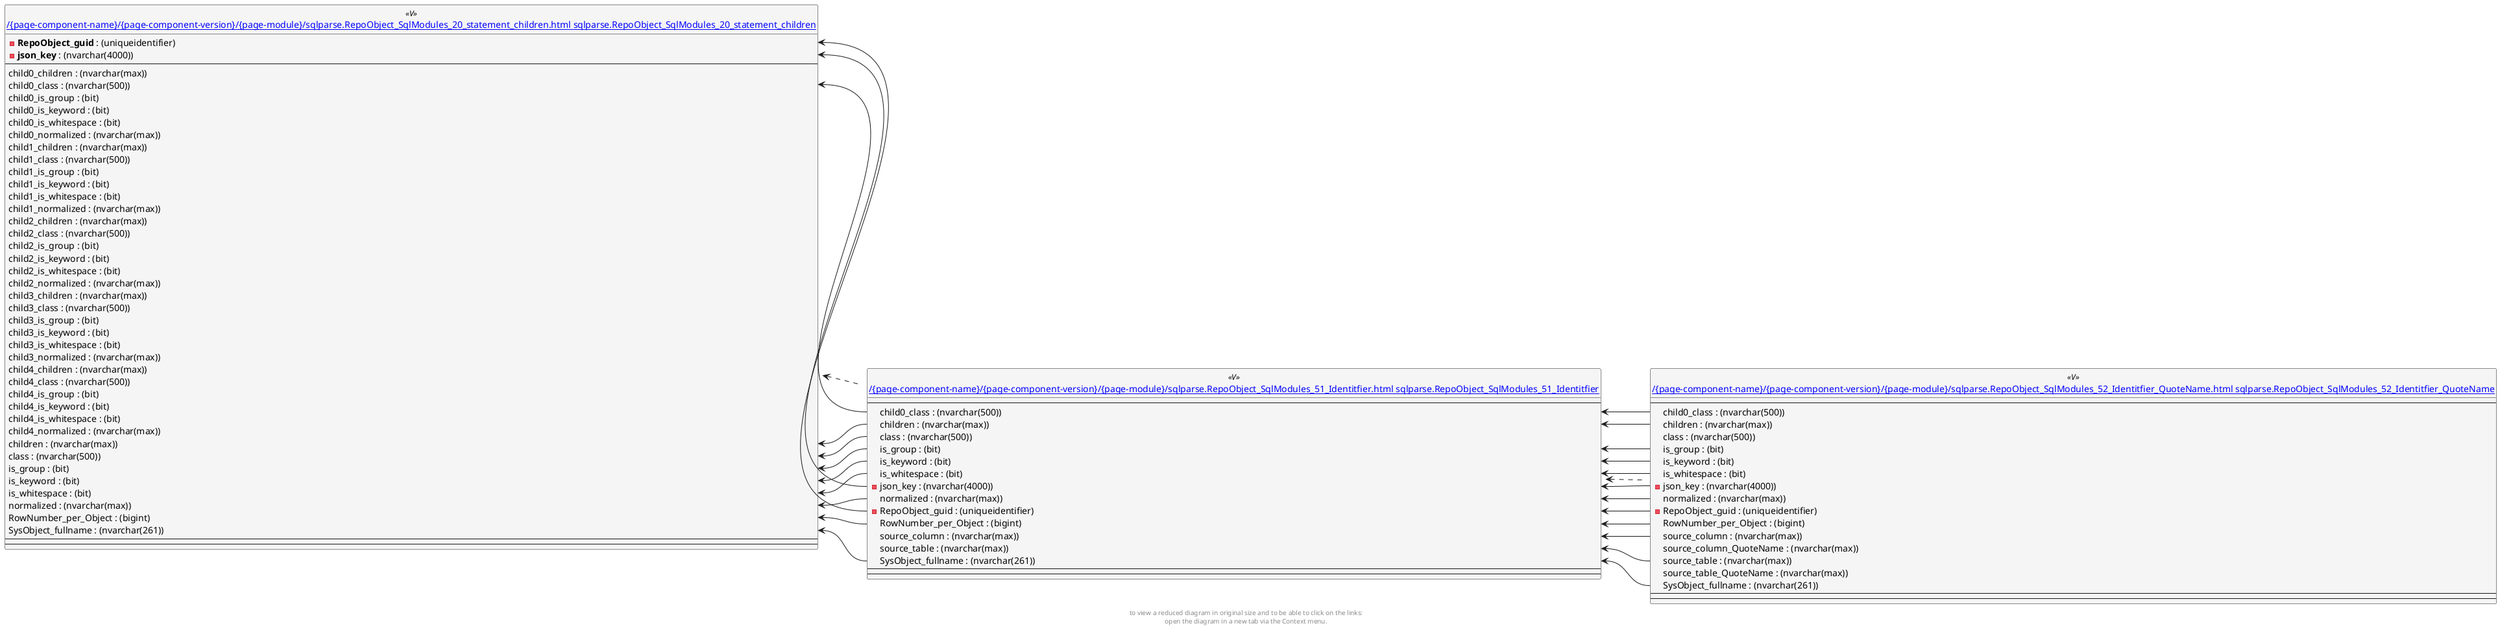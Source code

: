 @startuml
left to right direction
'top to bottom direction
hide circle
'avoide "." issues:
set namespaceSeparator none


skinparam class {
  BackgroundColor White
  BackgroundColor<<FN>> Yellow
  BackgroundColor<<FS>> Yellow
  BackgroundColor<<FT>> LightGray
  BackgroundColor<<IF>> Yellow
  BackgroundColor<<IS>> Yellow
  BackgroundColor<<P>> Aqua
  BackgroundColor<<PC>> Aqua
  BackgroundColor<<SN>> Yellow
  BackgroundColor<<SO>> SlateBlue
  BackgroundColor<<TF>> LightGray
  BackgroundColor<<TR>> Tomato
  BackgroundColor<<U>> White
  BackgroundColor<<V>> WhiteSmoke
  BackgroundColor<<X>> Aqua
}


entity "[[{site-url}/{page-component-name}/{page-component-version}/{page-module}/sqlparse.RepoObject_SqlModules_20_statement_children.html sqlparse.RepoObject_SqlModules_20_statement_children]]" as sqlparse.RepoObject_SqlModules_20_statement_children << V >> {
  - **RepoObject_guid** : (uniqueidentifier)
  - **json_key** : (nvarchar(4000))
  --
  child0_children : (nvarchar(max))
  child0_class : (nvarchar(500))
  child0_is_group : (bit)
  child0_is_keyword : (bit)
  child0_is_whitespace : (bit)
  child0_normalized : (nvarchar(max))
  child1_children : (nvarchar(max))
  child1_class : (nvarchar(500))
  child1_is_group : (bit)
  child1_is_keyword : (bit)
  child1_is_whitespace : (bit)
  child1_normalized : (nvarchar(max))
  child2_children : (nvarchar(max))
  child2_class : (nvarchar(500))
  child2_is_group : (bit)
  child2_is_keyword : (bit)
  child2_is_whitespace : (bit)
  child2_normalized : (nvarchar(max))
  child3_children : (nvarchar(max))
  child3_class : (nvarchar(500))
  child3_is_group : (bit)
  child3_is_keyword : (bit)
  child3_is_whitespace : (bit)
  child3_normalized : (nvarchar(max))
  child4_children : (nvarchar(max))
  child4_class : (nvarchar(500))
  child4_is_group : (bit)
  child4_is_keyword : (bit)
  child4_is_whitespace : (bit)
  child4_normalized : (nvarchar(max))
  children : (nvarchar(max))
  class : (nvarchar(500))
  is_group : (bit)
  is_keyword : (bit)
  is_whitespace : (bit)
  normalized : (nvarchar(max))
  RowNumber_per_Object : (bigint)
  SysObject_fullname : (nvarchar(261))
  --
  --
}

entity "[[{site-url}/{page-component-name}/{page-component-version}/{page-module}/sqlparse.RepoObject_SqlModules_51_Identitfier.html sqlparse.RepoObject_SqlModules_51_Identitfier]]" as sqlparse.RepoObject_SqlModules_51_Identitfier << V >> {
  --
  child0_class : (nvarchar(500))
  children : (nvarchar(max))
  class : (nvarchar(500))
  is_group : (bit)
  is_keyword : (bit)
  is_whitespace : (bit)
  - json_key : (nvarchar(4000))
  normalized : (nvarchar(max))
  - RepoObject_guid : (uniqueidentifier)
  RowNumber_per_Object : (bigint)
  source_column : (nvarchar(max))
  source_table : (nvarchar(max))
  SysObject_fullname : (nvarchar(261))
  --
  --
}

entity "[[{site-url}/{page-component-name}/{page-component-version}/{page-module}/sqlparse.RepoObject_SqlModules_52_Identitfier_QuoteName.html sqlparse.RepoObject_SqlModules_52_Identitfier_QuoteName]]" as sqlparse.RepoObject_SqlModules_52_Identitfier_QuoteName << V >> {
  --
  child0_class : (nvarchar(500))
  children : (nvarchar(max))
  class : (nvarchar(500))
  is_group : (bit)
  is_keyword : (bit)
  is_whitespace : (bit)
  - json_key : (nvarchar(4000))
  normalized : (nvarchar(max))
  - RepoObject_guid : (uniqueidentifier)
  RowNumber_per_Object : (bigint)
  source_column : (nvarchar(max))
  source_column_QuoteName : (nvarchar(max))
  source_table : (nvarchar(max))
  source_table_QuoteName : (nvarchar(max))
  SysObject_fullname : (nvarchar(261))
  --
  --
}

sqlparse.RepoObject_SqlModules_20_statement_children <.. sqlparse.RepoObject_SqlModules_51_Identitfier
sqlparse.RepoObject_SqlModules_51_Identitfier <.. sqlparse.RepoObject_SqlModules_52_Identitfier_QuoteName
sqlparse.RepoObject_SqlModules_20_statement_children::child0_class <-- sqlparse.RepoObject_SqlModules_51_Identitfier::child0_class
sqlparse.RepoObject_SqlModules_20_statement_children::children <-- sqlparse.RepoObject_SqlModules_51_Identitfier::children
sqlparse.RepoObject_SqlModules_20_statement_children::class <-- sqlparse.RepoObject_SqlModules_51_Identitfier::class
sqlparse.RepoObject_SqlModules_20_statement_children::is_group <-- sqlparse.RepoObject_SqlModules_51_Identitfier::is_group
sqlparse.RepoObject_SqlModules_20_statement_children::is_keyword <-- sqlparse.RepoObject_SqlModules_51_Identitfier::is_keyword
sqlparse.RepoObject_SqlModules_20_statement_children::is_whitespace <-- sqlparse.RepoObject_SqlModules_51_Identitfier::is_whitespace
sqlparse.RepoObject_SqlModules_20_statement_children::json_key <-- sqlparse.RepoObject_SqlModules_51_Identitfier::json_key
sqlparse.RepoObject_SqlModules_20_statement_children::normalized <-- sqlparse.RepoObject_SqlModules_51_Identitfier::normalized
sqlparse.RepoObject_SqlModules_20_statement_children::RepoObject_guid <-- sqlparse.RepoObject_SqlModules_51_Identitfier::RepoObject_guid
sqlparse.RepoObject_SqlModules_20_statement_children::RowNumber_per_Object <-- sqlparse.RepoObject_SqlModules_51_Identitfier::RowNumber_per_Object
sqlparse.RepoObject_SqlModules_20_statement_children::SysObject_fullname <-- sqlparse.RepoObject_SqlModules_51_Identitfier::SysObject_fullname
sqlparse.RepoObject_SqlModules_51_Identitfier::child0_class <-- sqlparse.RepoObject_SqlModules_52_Identitfier_QuoteName::child0_class
sqlparse.RepoObject_SqlModules_51_Identitfier::children <-- sqlparse.RepoObject_SqlModules_52_Identitfier_QuoteName::children
sqlparse.RepoObject_SqlModules_51_Identitfier::is_group <-- sqlparse.RepoObject_SqlModules_52_Identitfier_QuoteName::is_group
sqlparse.RepoObject_SqlModules_51_Identitfier::is_keyword <-- sqlparse.RepoObject_SqlModules_52_Identitfier_QuoteName::is_keyword
sqlparse.RepoObject_SqlModules_51_Identitfier::is_whitespace <-- sqlparse.RepoObject_SqlModules_52_Identitfier_QuoteName::is_whitespace
sqlparse.RepoObject_SqlModules_51_Identitfier::json_key <-- sqlparse.RepoObject_SqlModules_52_Identitfier_QuoteName::json_key
sqlparse.RepoObject_SqlModules_51_Identitfier::normalized <-- sqlparse.RepoObject_SqlModules_52_Identitfier_QuoteName::normalized
sqlparse.RepoObject_SqlModules_51_Identitfier::RepoObject_guid <-- sqlparse.RepoObject_SqlModules_52_Identitfier_QuoteName::RepoObject_guid
sqlparse.RepoObject_SqlModules_51_Identitfier::RowNumber_per_Object <-- sqlparse.RepoObject_SqlModules_52_Identitfier_QuoteName::RowNumber_per_Object
sqlparse.RepoObject_SqlModules_51_Identitfier::source_column <-- sqlparse.RepoObject_SqlModules_52_Identitfier_QuoteName::source_column
sqlparse.RepoObject_SqlModules_51_Identitfier::source_table <-- sqlparse.RepoObject_SqlModules_52_Identitfier_QuoteName::source_table
sqlparse.RepoObject_SqlModules_51_Identitfier::SysObject_fullname <-- sqlparse.RepoObject_SqlModules_52_Identitfier_QuoteName::SysObject_fullname
footer
to view a reduced diagram in original size and to be able to click on the links:
open the diagram in a new tab via the Context menu.
end footer

@enduml

